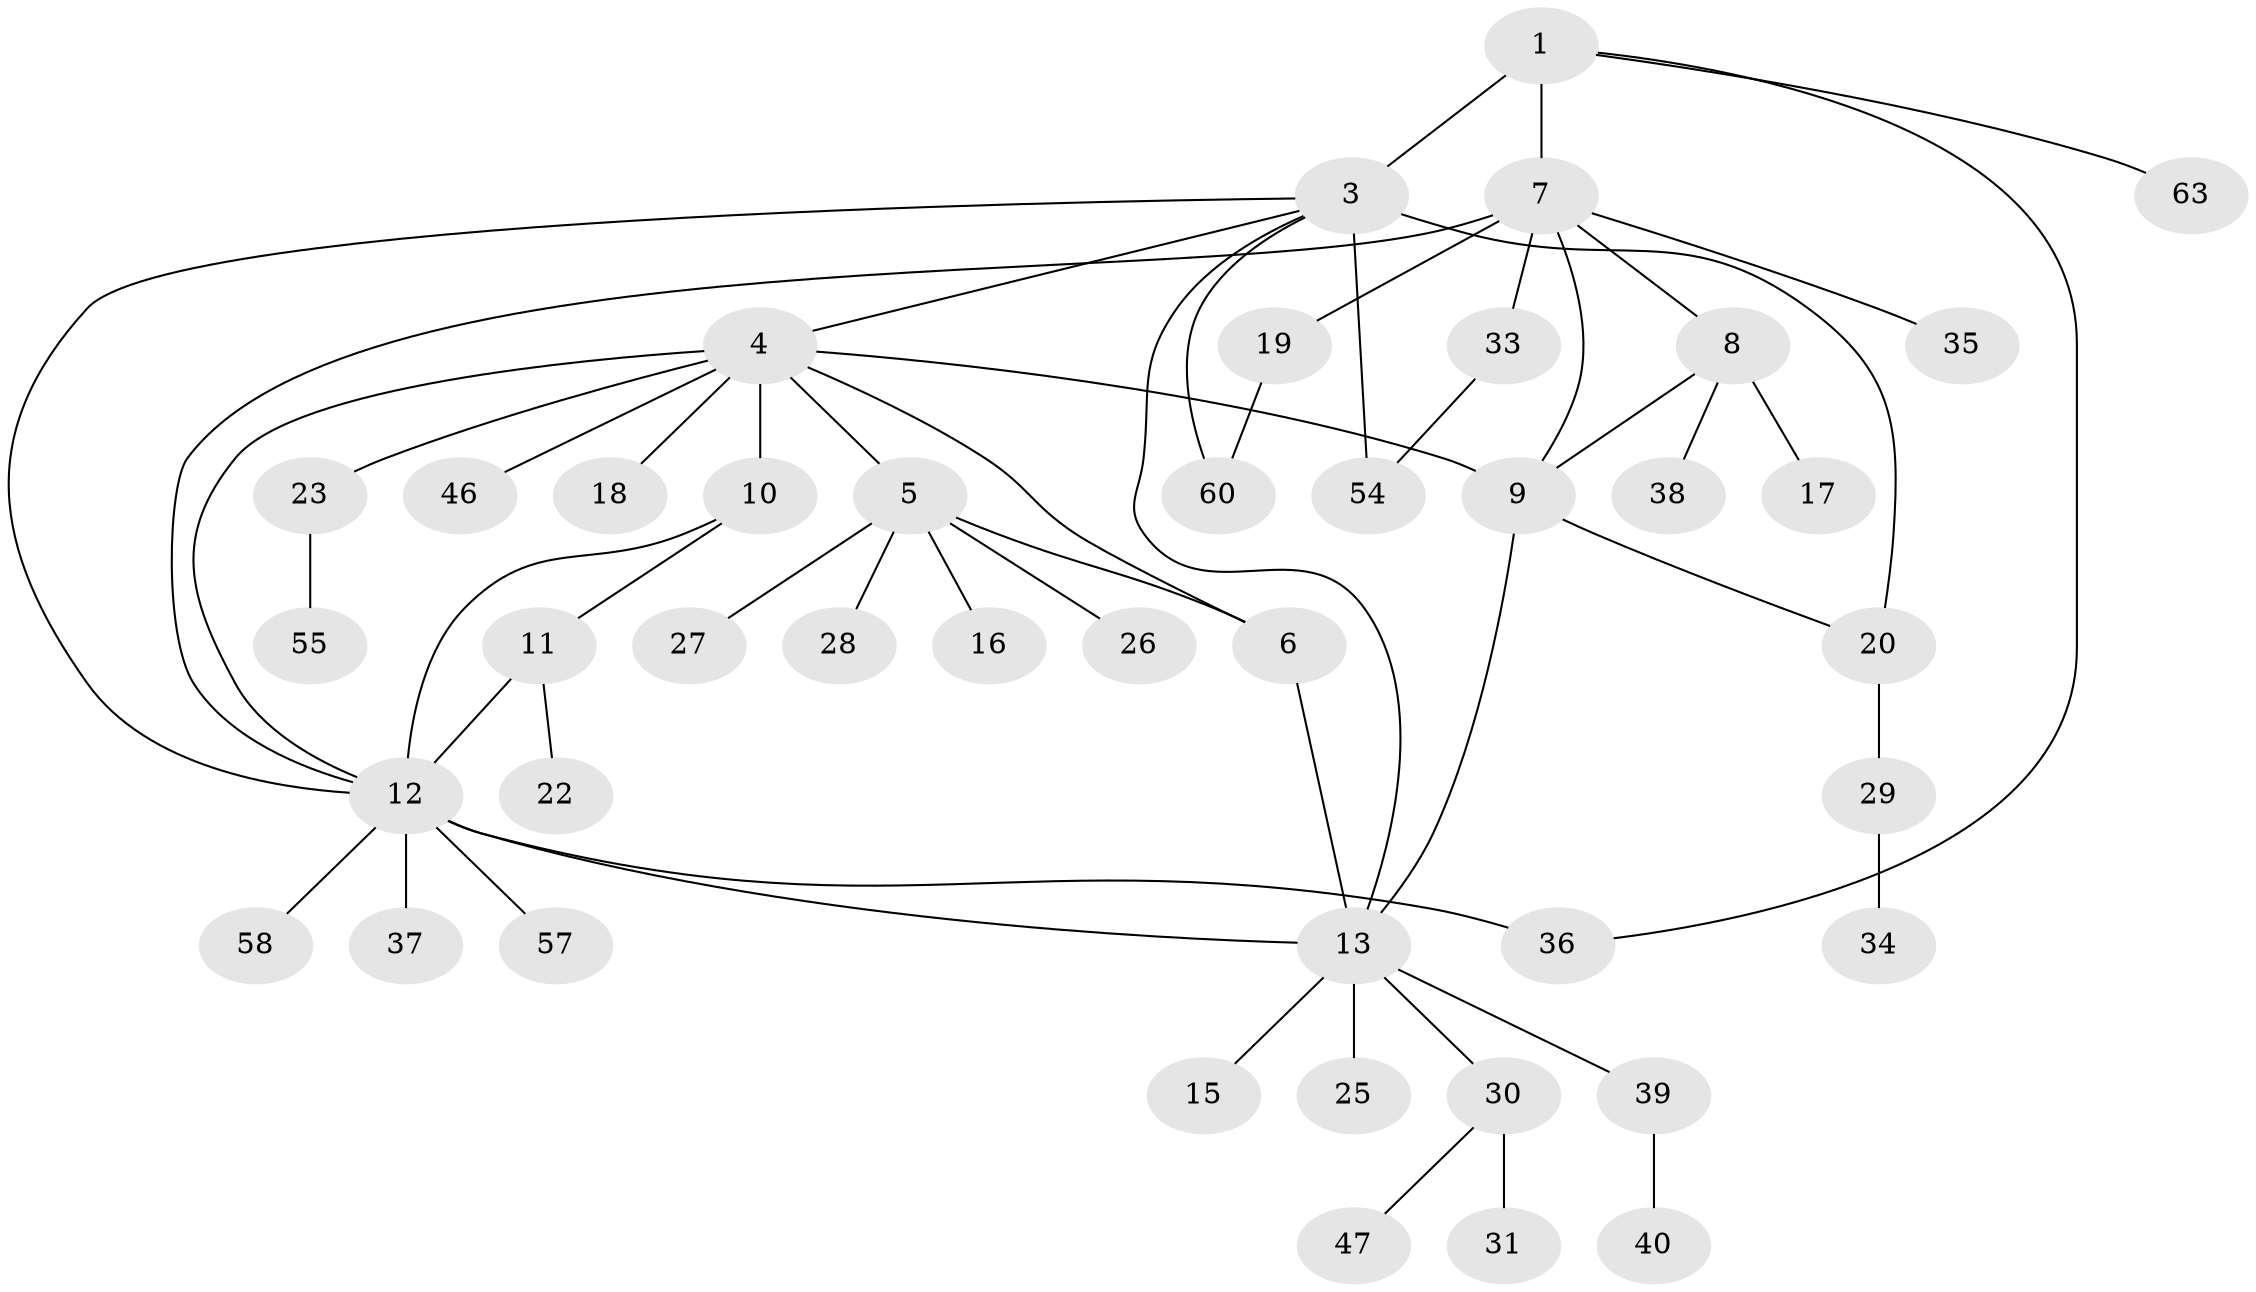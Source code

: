 // original degree distribution, {4: 0.031746031746031744, 3: 0.15873015873015872, 9: 0.031746031746031744, 10: 0.015873015873015872, 7: 0.015873015873015872, 8: 0.015873015873015872, 5: 0.047619047619047616, 6: 0.015873015873015872, 2: 0.19047619047619047, 1: 0.47619047619047616}
// Generated by graph-tools (version 1.1) at 2025/11/02/27/25 16:11:36]
// undirected, 43 vertices, 56 edges
graph export_dot {
graph [start="1"]
  node [color=gray90,style=filled];
  1 [super="+2"];
  3 [super="+21"];
  4 [super="+48"];
  5 [super="+49"];
  6;
  7 [super="+24"];
  8 [super="+50"];
  9;
  10 [super="+42"];
  11;
  12 [super="+44"];
  13 [super="+14"];
  15;
  16;
  17;
  18;
  19 [super="+56"];
  20;
  22 [super="+53"];
  23 [super="+52"];
  25;
  26;
  27;
  28 [super="+61"];
  29 [super="+59"];
  30 [super="+43"];
  31 [super="+32"];
  33 [super="+45"];
  34;
  35;
  36;
  37 [super="+51"];
  38 [super="+41"];
  39;
  40;
  46;
  47;
  54;
  55;
  57;
  58;
  60 [super="+62"];
  63;
  1 -- 3 [weight=2];
  1 -- 7;
  1 -- 63;
  1 -- 36;
  3 -- 4;
  3 -- 12;
  3 -- 20;
  3 -- 54;
  3 -- 60;
  3 -- 13;
  4 -- 5;
  4 -- 6;
  4 -- 9;
  4 -- 10;
  4 -- 18;
  4 -- 23;
  4 -- 46;
  4 -- 12;
  5 -- 6;
  5 -- 16;
  5 -- 26;
  5 -- 27;
  5 -- 28;
  6 -- 13;
  7 -- 8;
  7 -- 9;
  7 -- 12;
  7 -- 19;
  7 -- 33;
  7 -- 35;
  8 -- 9;
  8 -- 17;
  8 -- 38;
  9 -- 20;
  9 -- 13;
  10 -- 11;
  10 -- 12;
  11 -- 12;
  11 -- 22;
  12 -- 13;
  12 -- 36;
  12 -- 37;
  12 -- 57;
  12 -- 58;
  13 -- 15 [weight=2];
  13 -- 25;
  13 -- 30;
  13 -- 39;
  19 -- 60;
  20 -- 29;
  23 -- 55;
  29 -- 34;
  30 -- 31;
  30 -- 47;
  33 -- 54;
  39 -- 40;
}
